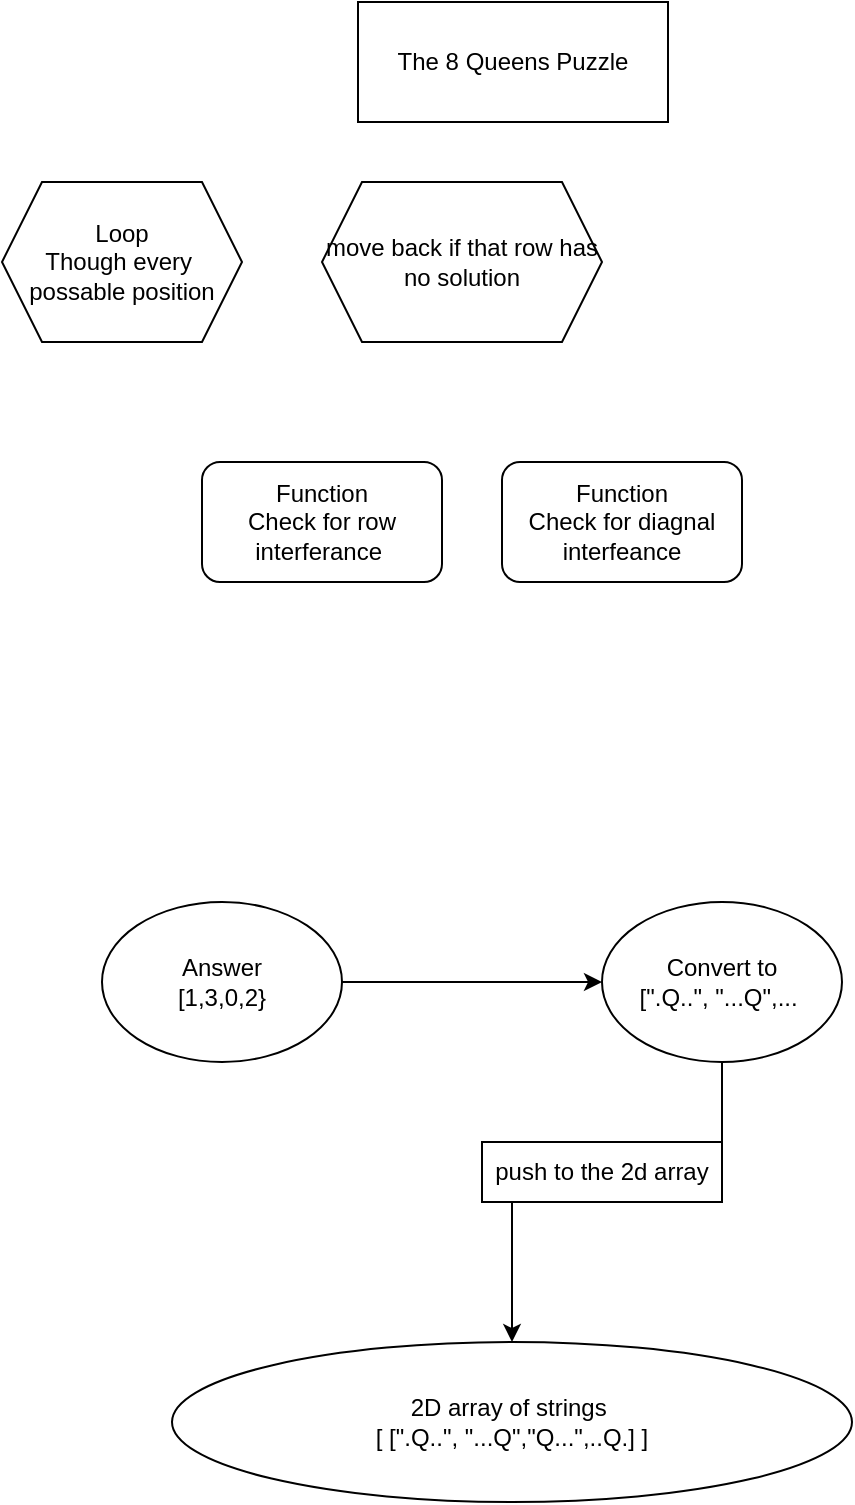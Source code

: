 <mxfile version="20.6.2" type="device"><diagram id="8cziyM785qGKDshzgyTG" name="Page-1"><mxGraphModel dx="942" dy="758" grid="1" gridSize="10" guides="1" tooltips="1" connect="1" arrows="1" fold="1" page="1" pageScale="1" pageWidth="850" pageHeight="1100" math="0" shadow="0"><root><mxCell id="0"/><mxCell id="1" parent="0"/><mxCell id="ETHkPpeQ88bYQ08MIs8R-2" value="The 8 Queens Puzzle" style="rounded=0;whiteSpace=wrap;html=1;" vertex="1" parent="1"><mxGeometry x="348" width="155" height="60" as="geometry"/></mxCell><mxCell id="ETHkPpeQ88bYQ08MIs8R-4" value="2D array of strings&amp;nbsp;&lt;br&gt;[ [&quot;.Q..&quot;, &quot;...Q&quot;,&quot;Q...&quot;,..Q.] ]" style="ellipse;whiteSpace=wrap;html=1;" vertex="1" parent="1"><mxGeometry x="255" y="670" width="340" height="80" as="geometry"/></mxCell><mxCell id="ETHkPpeQ88bYQ08MIs8R-5" value="Answer&lt;br&gt;[1,3,0,2}" style="ellipse;whiteSpace=wrap;html=1;" vertex="1" parent="1"><mxGeometry x="220" y="450" width="120" height="80" as="geometry"/></mxCell><mxCell id="ETHkPpeQ88bYQ08MIs8R-8" style="edgeStyle=orthogonalEdgeStyle;rounded=0;orthogonalLoop=1;jettySize=auto;html=1;" edge="1" parent="1" source="ETHkPpeQ88bYQ08MIs8R-6" target="ETHkPpeQ88bYQ08MIs8R-4"><mxGeometry relative="1" as="geometry"/></mxCell><mxCell id="ETHkPpeQ88bYQ08MIs8R-6" value="Convert to&lt;br&gt;[&quot;.Q..&quot;, &quot;...Q&quot;,...&amp;nbsp;" style="ellipse;whiteSpace=wrap;html=1;" vertex="1" parent="1"><mxGeometry x="470" y="450" width="120" height="80" as="geometry"/></mxCell><mxCell id="ETHkPpeQ88bYQ08MIs8R-7" value="" style="endArrow=classic;html=1;rounded=0;exitX=1;exitY=0.5;exitDx=0;exitDy=0;entryX=0;entryY=0.5;entryDx=0;entryDy=0;" edge="1" parent="1" source="ETHkPpeQ88bYQ08MIs8R-5" target="ETHkPpeQ88bYQ08MIs8R-6"><mxGeometry width="50" height="50" relative="1" as="geometry"><mxPoint x="400" y="390" as="sourcePoint"/><mxPoint x="450" y="340" as="targetPoint"/></mxGeometry></mxCell><mxCell id="ETHkPpeQ88bYQ08MIs8R-9" value="push to the 2d array" style="rounded=0;whiteSpace=wrap;html=1;" vertex="1" parent="1"><mxGeometry x="410" y="570" width="120" height="30" as="geometry"/></mxCell><mxCell id="ETHkPpeQ88bYQ08MIs8R-10" value="Function&lt;br&gt;Check for row interferance&amp;nbsp;" style="rounded=1;whiteSpace=wrap;html=1;" vertex="1" parent="1"><mxGeometry x="270" y="230" width="120" height="60" as="geometry"/></mxCell><mxCell id="ETHkPpeQ88bYQ08MIs8R-11" value="Function&lt;br&gt;Check for diagnal interfeance" style="rounded=1;whiteSpace=wrap;html=1;" vertex="1" parent="1"><mxGeometry x="420" y="230" width="120" height="60" as="geometry"/></mxCell><mxCell id="ETHkPpeQ88bYQ08MIs8R-12" value="Loop&lt;br&gt;Though every&amp;nbsp; possable position" style="shape=hexagon;perimeter=hexagonPerimeter2;whiteSpace=wrap;html=1;fixedSize=1;" vertex="1" parent="1"><mxGeometry x="170" y="90" width="120" height="80" as="geometry"/></mxCell><mxCell id="ETHkPpeQ88bYQ08MIs8R-13" value="move back if that row has no solution" style="shape=hexagon;perimeter=hexagonPerimeter2;whiteSpace=wrap;html=1;fixedSize=1;" vertex="1" parent="1"><mxGeometry x="330" y="90" width="140" height="80" as="geometry"/></mxCell></root></mxGraphModel></diagram></mxfile>